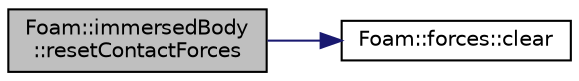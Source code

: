 digraph "Foam::immersedBody::resetContactForces"
{
 // LATEX_PDF_SIZE
  edge [fontname="Helvetica",fontsize="10",labelfontname="Helvetica",labelfontsize="10"];
  node [fontname="Helvetica",fontsize="10",shape=record];
  rankdir="LR";
  Node1 [label="Foam::immersedBody\l::resetContactForces",height=0.2,width=0.4,color="black", fillcolor="grey75", style="filled", fontcolor="black",tooltip=" "];
  Node1 -> Node2 [color="midnightblue",fontsize="10",style="solid",fontname="Helvetica"];
  Node2 [label="Foam::forces::clear",height=0.2,width=0.4,color="black", fillcolor="white", style="filled",URL="$structFoam_1_1forces.html#a55db0b2f5b1dc92f93e8ad1ac27dc8f0",tooltip=" "];
}
